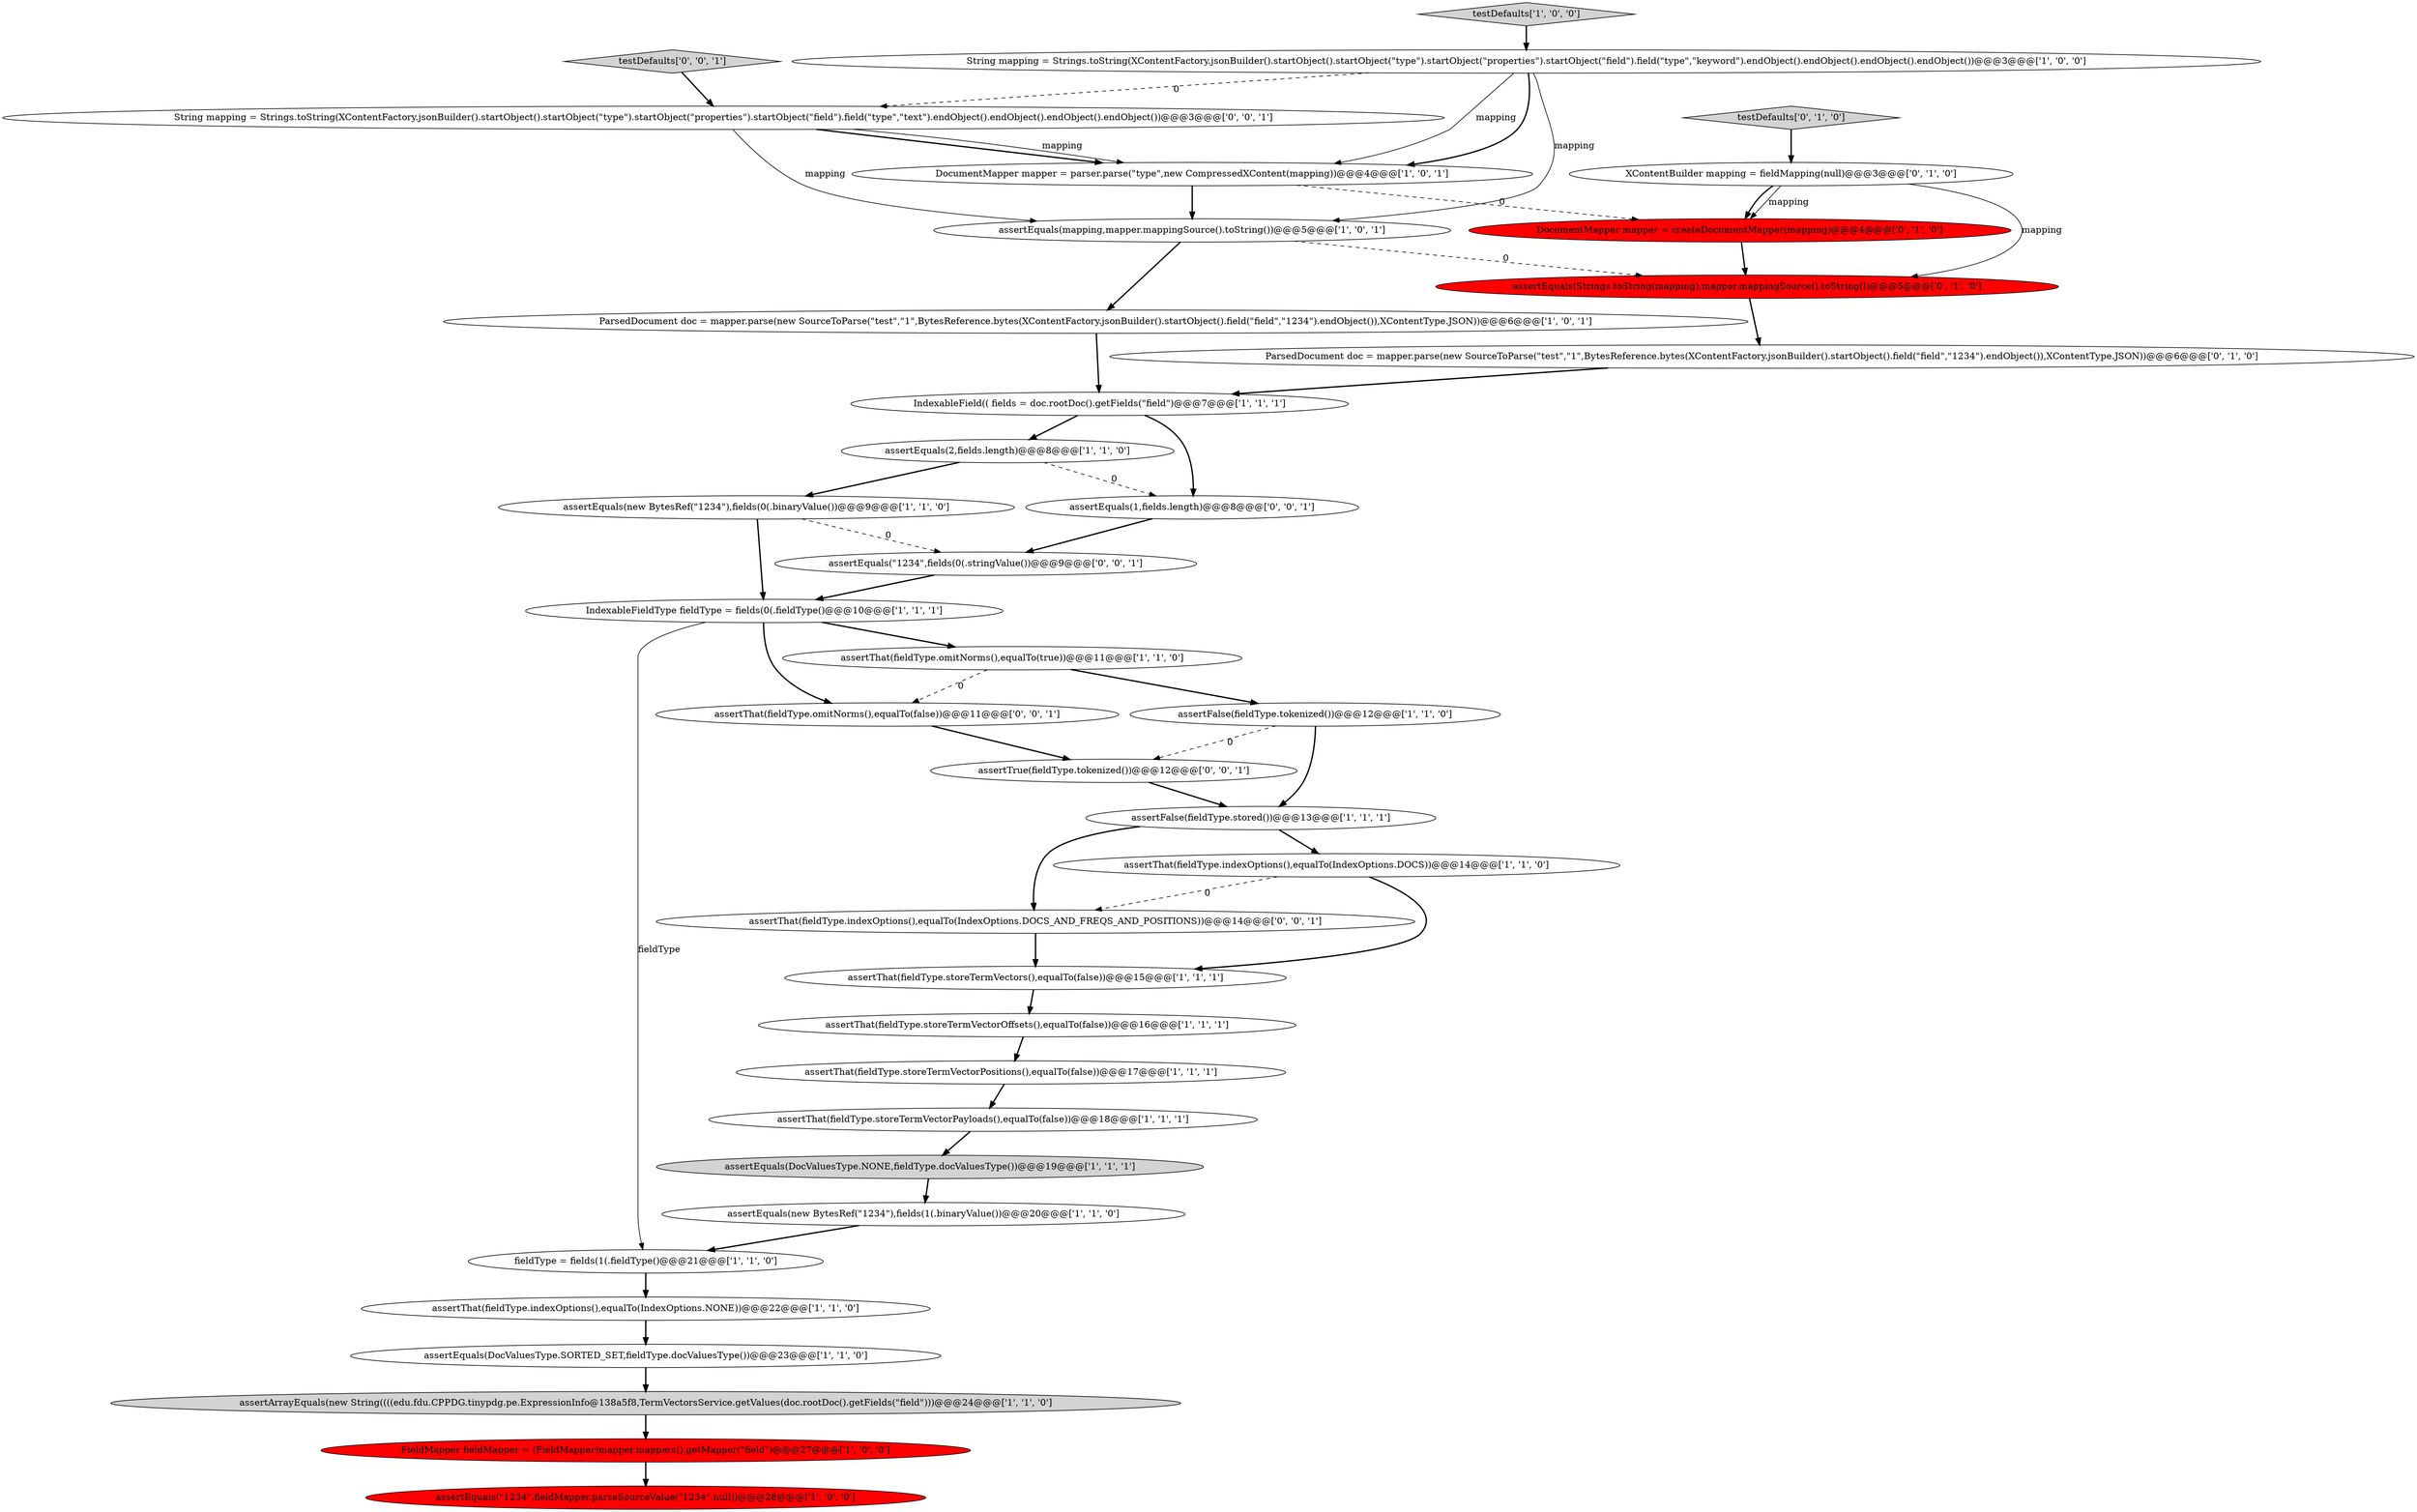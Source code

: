 digraph {
34 [style = filled, label = "assertThat(fieldType.indexOptions(),equalTo(IndexOptions.DOCS_AND_FREQS_AND_POSITIONS))@@@14@@@['0', '0', '1']", fillcolor = white, shape = ellipse image = "AAA0AAABBB3BBB"];
18 [style = filled, label = "assertFalse(fieldType.tokenized())@@@12@@@['1', '1', '0']", fillcolor = white, shape = ellipse image = "AAA0AAABBB1BBB"];
16 [style = filled, label = "assertEquals(mapping,mapper.mappingSource().toString())@@@5@@@['1', '0', '1']", fillcolor = white, shape = ellipse image = "AAA0AAABBB1BBB"];
26 [style = filled, label = "XContentBuilder mapping = fieldMapping(null)@@@3@@@['0', '1', '0']", fillcolor = white, shape = ellipse image = "AAA0AAABBB2BBB"];
14 [style = filled, label = "IndexableFieldType fieldType = fields(0(.fieldType()@@@10@@@['1', '1', '1']", fillcolor = white, shape = ellipse image = "AAA0AAABBB1BBB"];
6 [style = filled, label = "assertEquals(DocValuesType.SORTED_SET,fieldType.docValuesType())@@@23@@@['1', '1', '0']", fillcolor = white, shape = ellipse image = "AAA0AAABBB1BBB"];
10 [style = filled, label = "assertEquals(2,fields.length)@@@8@@@['1', '1', '0']", fillcolor = white, shape = ellipse image = "AAA0AAABBB1BBB"];
9 [style = filled, label = "fieldType = fields(1(.fieldType()@@@21@@@['1', '1', '0']", fillcolor = white, shape = ellipse image = "AAA0AAABBB1BBB"];
31 [style = filled, label = "String mapping = Strings.toString(XContentFactory.jsonBuilder().startObject().startObject(\"type\").startObject(\"properties\").startObject(\"field\").field(\"type\",\"text\").endObject().endObject().endObject().endObject())@@@3@@@['0', '0', '1']", fillcolor = white, shape = ellipse image = "AAA0AAABBB3BBB"];
3 [style = filled, label = "assertEquals(DocValuesType.NONE,fieldType.docValuesType())@@@19@@@['1', '1', '1']", fillcolor = lightgray, shape = ellipse image = "AAA0AAABBB1BBB"];
21 [style = filled, label = "String mapping = Strings.toString(XContentFactory.jsonBuilder().startObject().startObject(\"type\").startObject(\"properties\").startObject(\"field\").field(\"type\",\"keyword\").endObject().endObject().endObject().endObject())@@@3@@@['1', '0', '0']", fillcolor = white, shape = ellipse image = "AAA0AAABBB1BBB"];
25 [style = filled, label = "assertEquals(Strings.toString(mapping),mapper.mappingSource().toString())@@@5@@@['0', '1', '0']", fillcolor = red, shape = ellipse image = "AAA1AAABBB2BBB"];
33 [style = filled, label = "assertEquals(\"1234\",fields(0(.stringValue())@@@9@@@['0', '0', '1']", fillcolor = white, shape = ellipse image = "AAA0AAABBB3BBB"];
36 [style = filled, label = "assertTrue(fieldType.tokenized())@@@12@@@['0', '0', '1']", fillcolor = white, shape = ellipse image = "AAA0AAABBB3BBB"];
17 [style = filled, label = "IndexableField(( fields = doc.rootDoc().getFields(\"field\")@@@7@@@['1', '1', '1']", fillcolor = white, shape = ellipse image = "AAA0AAABBB1BBB"];
1 [style = filled, label = "assertFalse(fieldType.stored())@@@13@@@['1', '1', '1']", fillcolor = white, shape = ellipse image = "AAA0AAABBB1BBB"];
20 [style = filled, label = "assertThat(fieldType.indexOptions(),equalTo(IndexOptions.NONE))@@@22@@@['1', '1', '0']", fillcolor = white, shape = ellipse image = "AAA0AAABBB1BBB"];
2 [style = filled, label = "assertThat(fieldType.storeTermVectors(),equalTo(false))@@@15@@@['1', '1', '1']", fillcolor = white, shape = ellipse image = "AAA0AAABBB1BBB"];
5 [style = filled, label = "assertThat(fieldType.omitNorms(),equalTo(true))@@@11@@@['1', '1', '0']", fillcolor = white, shape = ellipse image = "AAA0AAABBB1BBB"];
8 [style = filled, label = "assertEquals(new BytesRef(\"1234\"),fields(1(.binaryValue())@@@20@@@['1', '1', '0']", fillcolor = white, shape = ellipse image = "AAA0AAABBB1BBB"];
28 [style = filled, label = "ParsedDocument doc = mapper.parse(new SourceToParse(\"test\",\"1\",BytesReference.bytes(XContentFactory.jsonBuilder().startObject().field(\"field\",\"1234\").endObject()),XContentType.JSON))@@@6@@@['0', '1', '0']", fillcolor = white, shape = ellipse image = "AAA0AAABBB2BBB"];
7 [style = filled, label = "assertThat(fieldType.storeTermVectorPayloads(),equalTo(false))@@@18@@@['1', '1', '1']", fillcolor = white, shape = ellipse image = "AAA0AAABBB1BBB"];
27 [style = filled, label = "DocumentMapper mapper = createDocumentMapper(mapping)@@@4@@@['0', '1', '0']", fillcolor = red, shape = ellipse image = "AAA1AAABBB2BBB"];
19 [style = filled, label = "FieldMapper fieldMapper = (FieldMapper)mapper.mappers().getMapper(\"field\")@@@27@@@['1', '0', '0']", fillcolor = red, shape = ellipse image = "AAA1AAABBB1BBB"];
32 [style = filled, label = "assertEquals(1,fields.length)@@@8@@@['0', '0', '1']", fillcolor = white, shape = ellipse image = "AAA0AAABBB3BBB"];
15 [style = filled, label = "assertThat(fieldType.storeTermVectorPositions(),equalTo(false))@@@17@@@['1', '1', '1']", fillcolor = white, shape = ellipse image = "AAA0AAABBB1BBB"];
4 [style = filled, label = "testDefaults['1', '0', '0']", fillcolor = lightgray, shape = diamond image = "AAA0AAABBB1BBB"];
24 [style = filled, label = "assertThat(fieldType.storeTermVectorOffsets(),equalTo(false))@@@16@@@['1', '1', '1']", fillcolor = white, shape = ellipse image = "AAA0AAABBB1BBB"];
0 [style = filled, label = "assertEquals(\"1234\",fieldMapper.parseSourceValue(\"1234\",null))@@@28@@@['1', '0', '0']", fillcolor = red, shape = ellipse image = "AAA1AAABBB1BBB"];
12 [style = filled, label = "ParsedDocument doc = mapper.parse(new SourceToParse(\"test\",\"1\",BytesReference.bytes(XContentFactory.jsonBuilder().startObject().field(\"field\",\"1234\").endObject()),XContentType.JSON))@@@6@@@['1', '0', '1']", fillcolor = white, shape = ellipse image = "AAA0AAABBB1BBB"];
11 [style = filled, label = "assertThat(fieldType.indexOptions(),equalTo(IndexOptions.DOCS))@@@14@@@['1', '1', '0']", fillcolor = white, shape = ellipse image = "AAA0AAABBB1BBB"];
29 [style = filled, label = "testDefaults['0', '1', '0']", fillcolor = lightgray, shape = diamond image = "AAA0AAABBB2BBB"];
13 [style = filled, label = "assertEquals(new BytesRef(\"1234\"),fields(0(.binaryValue())@@@9@@@['1', '1', '0']", fillcolor = white, shape = ellipse image = "AAA0AAABBB1BBB"];
23 [style = filled, label = "assertArrayEquals(new String((((edu.fdu.CPPDG.tinypdg.pe.ExpressionInfo@138a5f8,TermVectorsService.getValues(doc.rootDoc().getFields(\"field\")))@@@24@@@['1', '1', '0']", fillcolor = lightgray, shape = ellipse image = "AAA0AAABBB1BBB"];
30 [style = filled, label = "testDefaults['0', '0', '1']", fillcolor = lightgray, shape = diamond image = "AAA0AAABBB3BBB"];
22 [style = filled, label = "DocumentMapper mapper = parser.parse(\"type\",new CompressedXContent(mapping))@@@4@@@['1', '0', '1']", fillcolor = white, shape = ellipse image = "AAA0AAABBB1BBB"];
35 [style = filled, label = "assertThat(fieldType.omitNorms(),equalTo(false))@@@11@@@['0', '0', '1']", fillcolor = white, shape = ellipse image = "AAA0AAABBB3BBB"];
17->10 [style = bold, label=""];
33->14 [style = bold, label=""];
26->27 [style = solid, label="mapping"];
25->28 [style = bold, label=""];
31->22 [style = bold, label=""];
15->7 [style = bold, label=""];
14->35 [style = bold, label=""];
22->16 [style = bold, label=""];
31->22 [style = solid, label="mapping"];
6->23 [style = bold, label=""];
16->25 [style = dashed, label="0"];
11->34 [style = dashed, label="0"];
12->17 [style = bold, label=""];
21->22 [style = solid, label="mapping"];
21->16 [style = solid, label="mapping"];
4->21 [style = bold, label=""];
14->9 [style = solid, label="fieldType"];
26->25 [style = solid, label="mapping"];
9->20 [style = bold, label=""];
22->27 [style = dashed, label="0"];
5->18 [style = bold, label=""];
20->6 [style = bold, label=""];
17->32 [style = bold, label=""];
36->1 [style = bold, label=""];
11->2 [style = bold, label=""];
7->3 [style = bold, label=""];
32->33 [style = bold, label=""];
19->0 [style = bold, label=""];
1->11 [style = bold, label=""];
29->26 [style = bold, label=""];
21->31 [style = dashed, label="0"];
26->27 [style = bold, label=""];
1->34 [style = bold, label=""];
5->35 [style = dashed, label="0"];
10->32 [style = dashed, label="0"];
10->13 [style = bold, label=""];
18->1 [style = bold, label=""];
34->2 [style = bold, label=""];
21->22 [style = bold, label=""];
30->31 [style = bold, label=""];
18->36 [style = dashed, label="0"];
3->8 [style = bold, label=""];
23->19 [style = bold, label=""];
31->16 [style = solid, label="mapping"];
8->9 [style = bold, label=""];
28->17 [style = bold, label=""];
13->33 [style = dashed, label="0"];
2->24 [style = bold, label=""];
35->36 [style = bold, label=""];
16->12 [style = bold, label=""];
13->14 [style = bold, label=""];
27->25 [style = bold, label=""];
14->5 [style = bold, label=""];
24->15 [style = bold, label=""];
}
